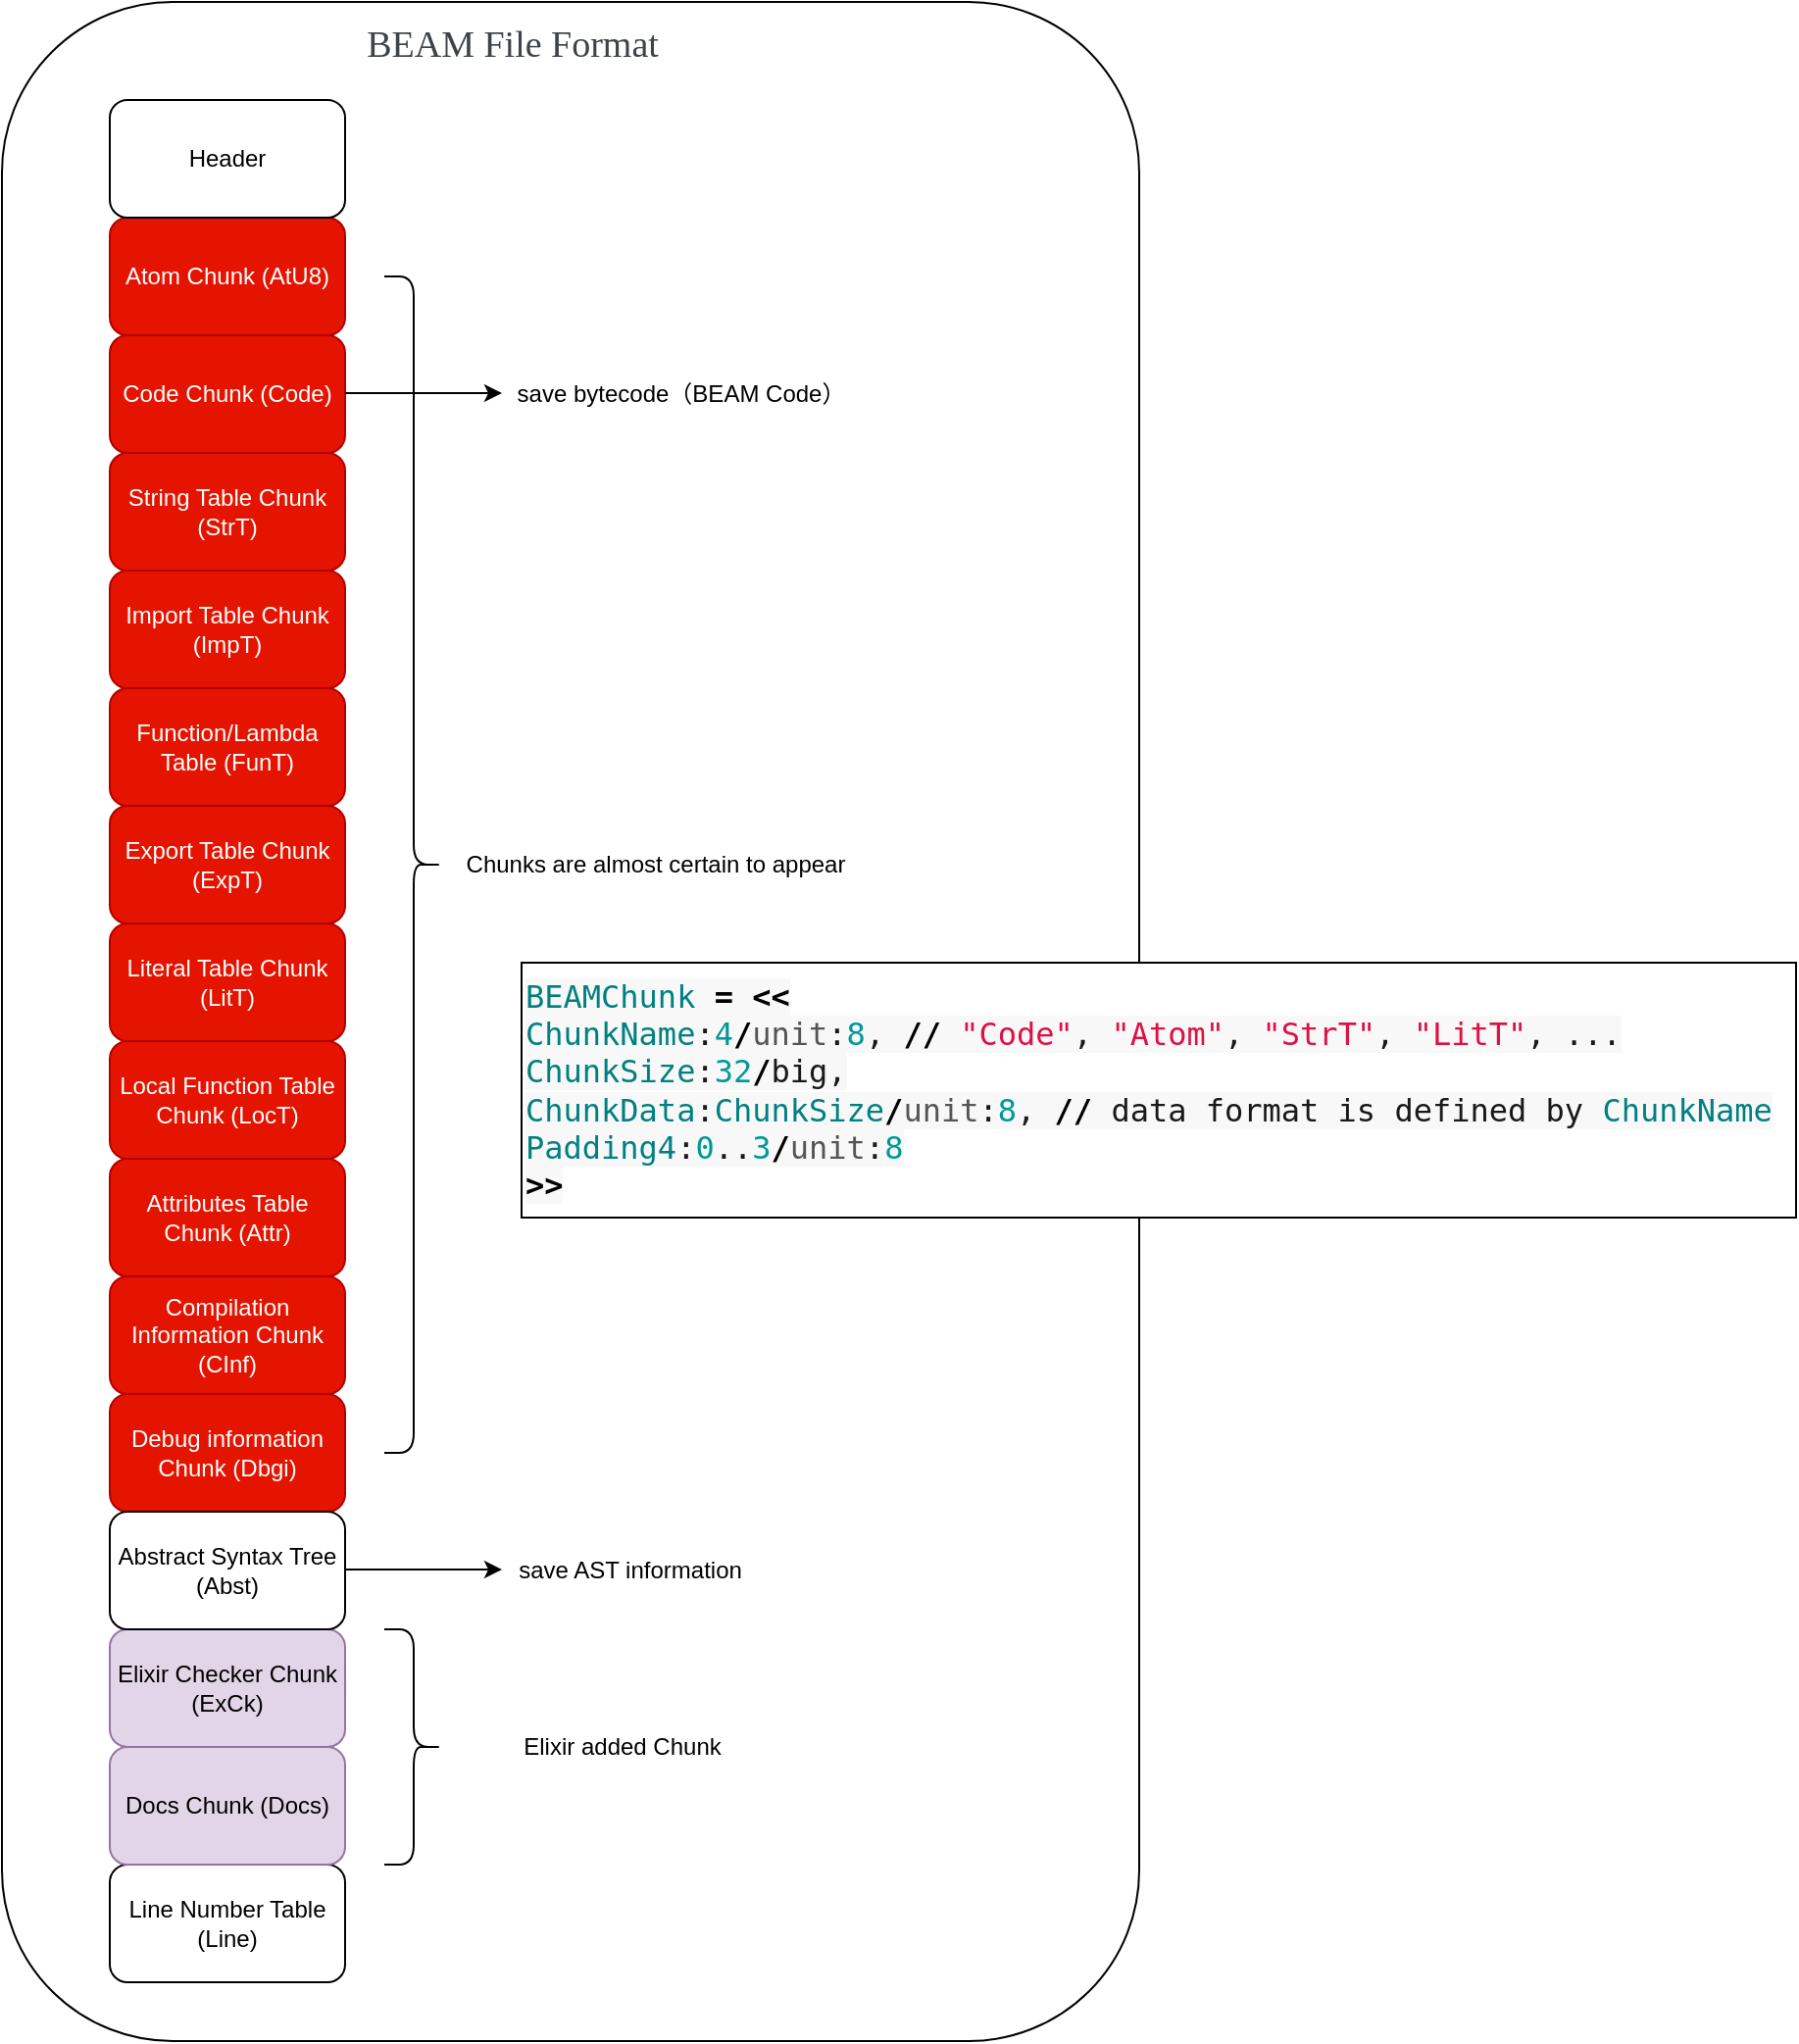 <mxfile version="20.2.3" type="device"><diagram id="6eky5CPYDRyxDR6982YN" name="第 1 页"><mxGraphModel dx="2062" dy="1265" grid="0" gridSize="10" guides="1" tooltips="1" connect="1" arrows="1" fold="1" page="1" pageScale="1" pageWidth="1654" pageHeight="2336" math="0" shadow="0"><root><mxCell id="0"/><mxCell id="1" parent="0"/><mxCell id="TYAWY2jXvBPL8-nqEJmu-40" value="" style="group" parent="1" vertex="1" connectable="0"><mxGeometry x="110" y="142" width="915" height="1040" as="geometry"/></mxCell><mxCell id="TYAWY2jXvBPL8-nqEJmu-3" value="" style="rounded=1;whiteSpace=wrap;html=1;" parent="TYAWY2jXvBPL8-nqEJmu-40" vertex="1"><mxGeometry width="580" height="1040" as="geometry"/></mxCell><mxCell id="TYAWY2jXvBPL8-nqEJmu-24" value="&lt;h1 style=&quot;font-family: &amp;#34;georgia&amp;#34; , serif ; font-weight: normal ; margin: 0px 0px 10px ; padding: 0px ; color: rgb(62 , 67 , 73) ; text-align: left ; background-color: rgb(255 , 255 , 255)&quot;&gt;&lt;font style=&quot;font-size: 19px&quot;&gt;BEAM File Format&lt;/font&gt;&lt;/h1&gt;" style="text;html=1;align=center;verticalAlign=middle;resizable=0;points=[];autosize=1;strokeColor=none;" parent="TYAWY2jXvBPL8-nqEJmu-40" vertex="1"><mxGeometry x="175" y="10" width="170" height="30" as="geometry"/></mxCell><mxCell id="TYAWY2jXvBPL8-nqEJmu-38" value="&lt;span class=&quot;nv&quot; style=&quot;box-sizing: border-box ; color: rgb(0 , 128 , 128) ; font-family: &amp;#34;droid sans mono&amp;#34; , &amp;#34;dejavu sans mono&amp;#34; , monospace ; font-size: 16px ; background-color: rgb(248 , 248 , 248)&quot;&gt;BEAMChunk&lt;/span&gt;&lt;span style=&quot;color: rgba(0 , 0 , 0 , 0.9) ; font-family: &amp;#34;droid sans mono&amp;#34; , &amp;#34;dejavu sans mono&amp;#34; , monospace ; font-size: 16px ; background-color: rgb(248 , 248 , 248)&quot;&gt; &lt;/span&gt;&lt;span class=&quot;o&quot; style=&quot;box-sizing: border-box ; font-weight: bold ; font-family: &amp;#34;droid sans mono&amp;#34; , &amp;#34;dejavu sans mono&amp;#34; , monospace ; font-size: 16px ; background-color: rgb(248 , 248 , 248)&quot;&gt;=&lt;/span&gt;&lt;span style=&quot;color: rgba(0 , 0 , 0 , 0.9) ; font-family: &amp;#34;droid sans mono&amp;#34; , &amp;#34;dejavu sans mono&amp;#34; , monospace ; font-size: 16px ; background-color: rgb(248 , 248 , 248)&quot;&gt; &lt;/span&gt;&lt;span class=&quot;o&quot; style=&quot;box-sizing: border-box ; font-weight: bold ; font-family: &amp;#34;droid sans mono&amp;#34; , &amp;#34;dejavu sans mono&amp;#34; , monospace ; font-size: 16px ; background-color: rgb(248 , 248 , 248)&quot;&gt;&amp;lt;&amp;lt;&lt;/span&gt;&lt;span style=&quot;color: rgba(0 , 0 , 0 , 0.9) ; font-family: &amp;#34;droid sans mono&amp;#34; , &amp;#34;dejavu sans mono&amp;#34; , monospace ; font-size: 16px ; background-color: rgb(248 , 248 , 248)&quot;&gt;&lt;br&gt;  &lt;/span&gt;&lt;span class=&quot;nv&quot; style=&quot;box-sizing: border-box ; color: rgb(0 , 128 , 128) ; font-family: &amp;#34;droid sans mono&amp;#34; , &amp;#34;dejavu sans mono&amp;#34; , monospace ; font-size: 16px ; background-color: rgb(248 , 248 , 248)&quot;&gt;ChunkName&lt;/span&gt;&lt;span class=&quot;p&quot; style=&quot;box-sizing: border-box ; color: rgba(0 , 0 , 0 , 0.9) ; font-family: &amp;#34;droid sans mono&amp;#34; , &amp;#34;dejavu sans mono&amp;#34; , monospace ; font-size: 16px ; background-color: rgb(248 , 248 , 248)&quot;&gt;:&lt;/span&gt;&lt;span class=&quot;mi&quot; style=&quot;box-sizing: border-box ; color: rgb(0 , 153 , 153) ; font-family: &amp;#34;droid sans mono&amp;#34; , &amp;#34;dejavu sans mono&amp;#34; , monospace ; font-size: 16px ; background-color: rgb(248 , 248 , 248)&quot;&gt;4&lt;/span&gt;&lt;span class=&quot;o&quot; style=&quot;box-sizing: border-box ; font-weight: bold ; font-family: &amp;#34;droid sans mono&amp;#34; , &amp;#34;dejavu sans mono&amp;#34; , monospace ; font-size: 16px ; background-color: rgb(248 , 248 , 248)&quot;&gt;/&lt;/span&gt;&lt;span class=&quot;nn&quot; style=&quot;box-sizing: border-box ; color: rgb(85 , 85 , 85) ; font-family: &amp;#34;droid sans mono&amp;#34; , &amp;#34;dejavu sans mono&amp;#34; , monospace ; font-size: 16px ; background-color: rgb(248 , 248 , 248)&quot;&gt;unit&lt;/span&gt;&lt;span class=&quot;p&quot; style=&quot;box-sizing: border-box ; color: rgba(0 , 0 , 0 , 0.9) ; font-family: &amp;#34;droid sans mono&amp;#34; , &amp;#34;dejavu sans mono&amp;#34; , monospace ; font-size: 16px ; background-color: rgb(248 , 248 , 248)&quot;&gt;:&lt;/span&gt;&lt;span class=&quot;mi&quot; style=&quot;box-sizing: border-box ; color: rgb(0 , 153 , 153) ; font-family: &amp;#34;droid sans mono&amp;#34; , &amp;#34;dejavu sans mono&amp;#34; , monospace ; font-size: 16px ; background-color: rgb(248 , 248 , 248)&quot;&gt;8&lt;/span&gt;&lt;span class=&quot;p&quot; style=&quot;box-sizing: border-box ; color: rgba(0 , 0 , 0 , 0.9) ; font-family: &amp;#34;droid sans mono&amp;#34; , &amp;#34;dejavu sans mono&amp;#34; , monospace ; font-size: 16px ; background-color: rgb(248 , 248 , 248)&quot;&gt;,&lt;/span&gt;&lt;span style=&quot;color: rgba(0 , 0 , 0 , 0.9) ; font-family: &amp;#34;droid sans mono&amp;#34; , &amp;#34;dejavu sans mono&amp;#34; , monospace ; font-size: 16px ; background-color: rgb(248 , 248 , 248)&quot;&gt;           &lt;/span&gt;&lt;span class=&quot;o&quot; style=&quot;box-sizing: border-box ; font-weight: bold ; font-family: &amp;#34;droid sans mono&amp;#34; , &amp;#34;dejavu sans mono&amp;#34; , monospace ; font-size: 16px ; background-color: rgb(248 , 248 , 248)&quot;&gt;//&lt;/span&gt;&lt;span style=&quot;color: rgba(0 , 0 , 0 , 0.9) ; font-family: &amp;#34;droid sans mono&amp;#34; , &amp;#34;dejavu sans mono&amp;#34; , monospace ; font-size: 16px ; background-color: rgb(248 , 248 , 248)&quot;&gt; &lt;/span&gt;&lt;span class=&quot;s&quot; style=&quot;box-sizing: border-box ; color: rgb(221 , 17 , 68) ; font-family: &amp;#34;droid sans mono&amp;#34; , &amp;#34;dejavu sans mono&amp;#34; , monospace ; font-size: 16px ; background-color: rgb(248 , 248 , 248)&quot;&gt;&quot;Code&quot;&lt;/span&gt;&lt;span class=&quot;p&quot; style=&quot;box-sizing: border-box ; color: rgba(0 , 0 , 0 , 0.9) ; font-family: &amp;#34;droid sans mono&amp;#34; , &amp;#34;dejavu sans mono&amp;#34; , monospace ; font-size: 16px ; background-color: rgb(248 , 248 , 248)&quot;&gt;,&lt;/span&gt;&lt;span style=&quot;color: rgba(0 , 0 , 0 , 0.9) ; font-family: &amp;#34;droid sans mono&amp;#34; , &amp;#34;dejavu sans mono&amp;#34; , monospace ; font-size: 16px ; background-color: rgb(248 , 248 , 248)&quot;&gt; &lt;/span&gt;&lt;span class=&quot;s&quot; style=&quot;box-sizing: border-box ; color: rgb(221 , 17 , 68) ; font-family: &amp;#34;droid sans mono&amp;#34; , &amp;#34;dejavu sans mono&amp;#34; , monospace ; font-size: 16px ; background-color: rgb(248 , 248 , 248)&quot;&gt;&quot;Atom&quot;&lt;/span&gt;&lt;span class=&quot;p&quot; style=&quot;box-sizing: border-box ; color: rgba(0 , 0 , 0 , 0.9) ; font-family: &amp;#34;droid sans mono&amp;#34; , &amp;#34;dejavu sans mono&amp;#34; , monospace ; font-size: 16px ; background-color: rgb(248 , 248 , 248)&quot;&gt;,&lt;/span&gt;&lt;span style=&quot;color: rgba(0 , 0 , 0 , 0.9) ; font-family: &amp;#34;droid sans mono&amp;#34; , &amp;#34;dejavu sans mono&amp;#34; , monospace ; font-size: 16px ; background-color: rgb(248 , 248 , 248)&quot;&gt; &lt;/span&gt;&lt;span class=&quot;s&quot; style=&quot;box-sizing: border-box ; color: rgb(221 , 17 , 68) ; font-family: &amp;#34;droid sans mono&amp;#34; , &amp;#34;dejavu sans mono&amp;#34; , monospace ; font-size: 16px ; background-color: rgb(248 , 248 , 248)&quot;&gt;&quot;StrT&quot;&lt;/span&gt;&lt;span class=&quot;p&quot; style=&quot;box-sizing: border-box ; color: rgba(0 , 0 , 0 , 0.9) ; font-family: &amp;#34;droid sans mono&amp;#34; , &amp;#34;dejavu sans mono&amp;#34; , monospace ; font-size: 16px ; background-color: rgb(248 , 248 , 248)&quot;&gt;,&lt;/span&gt;&lt;span style=&quot;color: rgba(0 , 0 , 0 , 0.9) ; font-family: &amp;#34;droid sans mono&amp;#34; , &amp;#34;dejavu sans mono&amp;#34; , monospace ; font-size: 16px ; background-color: rgb(248 , 248 , 248)&quot;&gt; &lt;/span&gt;&lt;span class=&quot;s&quot; style=&quot;box-sizing: border-box ; color: rgb(221 , 17 , 68) ; font-family: &amp;#34;droid sans mono&amp;#34; , &amp;#34;dejavu sans mono&amp;#34; , monospace ; font-size: 16px ; background-color: rgb(248 , 248 , 248)&quot;&gt;&quot;LitT&quot;&lt;/span&gt;&lt;span class=&quot;p&quot; style=&quot;box-sizing: border-box ; color: rgba(0 , 0 , 0 , 0.9) ; font-family: &amp;#34;droid sans mono&amp;#34; , &amp;#34;dejavu sans mono&amp;#34; , monospace ; font-size: 16px ; background-color: rgb(248 , 248 , 248)&quot;&gt;,&lt;/span&gt;&lt;span style=&quot;color: rgba(0 , 0 , 0 , 0.9) ; font-family: &amp;#34;droid sans mono&amp;#34; , &amp;#34;dejavu sans mono&amp;#34; , monospace ; font-size: 16px ; background-color: rgb(248 , 248 , 248)&quot;&gt; &lt;/span&gt;&lt;span class=&quot;p&quot; style=&quot;box-sizing: border-box ; color: rgba(0 , 0 , 0 , 0.9) ; font-family: &amp;#34;droid sans mono&amp;#34; , &amp;#34;dejavu sans mono&amp;#34; , monospace ; font-size: 16px ; background-color: rgb(248 , 248 , 248)&quot;&gt;...&lt;/span&gt;&lt;span style=&quot;color: rgba(0 , 0 , 0 , 0.9) ; font-family: &amp;#34;droid sans mono&amp;#34; , &amp;#34;dejavu sans mono&amp;#34; , monospace ; font-size: 16px ; background-color: rgb(248 , 248 , 248)&quot;&gt;&lt;br&gt;  &lt;/span&gt;&lt;span class=&quot;nv&quot; style=&quot;box-sizing: border-box ; color: rgb(0 , 128 , 128) ; font-family: &amp;#34;droid sans mono&amp;#34; , &amp;#34;dejavu sans mono&amp;#34; , monospace ; font-size: 16px ; background-color: rgb(248 , 248 , 248)&quot;&gt;ChunkSize&lt;/span&gt;&lt;span class=&quot;p&quot; style=&quot;box-sizing: border-box ; color: rgba(0 , 0 , 0 , 0.9) ; font-family: &amp;#34;droid sans mono&amp;#34; , &amp;#34;dejavu sans mono&amp;#34; , monospace ; font-size: 16px ; background-color: rgb(248 , 248 , 248)&quot;&gt;:&lt;/span&gt;&lt;span class=&quot;mi&quot; style=&quot;box-sizing: border-box ; color: rgb(0 , 153 , 153) ; font-family: &amp;#34;droid sans mono&amp;#34; , &amp;#34;dejavu sans mono&amp;#34; , monospace ; font-size: 16px ; background-color: rgb(248 , 248 , 248)&quot;&gt;32&lt;/span&gt;&lt;span class=&quot;o&quot; style=&quot;box-sizing: border-box ; font-weight: bold ; font-family: &amp;#34;droid sans mono&amp;#34; , &amp;#34;dejavu sans mono&amp;#34; , monospace ; font-size: 16px ; background-color: rgb(248 , 248 , 248)&quot;&gt;/&lt;/span&gt;&lt;span class=&quot;n&quot; style=&quot;box-sizing: border-box ; color: rgba(0 , 0 , 0 , 0.9) ; font-family: &amp;#34;droid sans mono&amp;#34; , &amp;#34;dejavu sans mono&amp;#34; , monospace ; font-size: 16px ; background-color: rgb(248 , 248 , 248)&quot;&gt;big&lt;/span&gt;&lt;span class=&quot;p&quot; style=&quot;box-sizing: border-box ; color: rgba(0 , 0 , 0 , 0.9) ; font-family: &amp;#34;droid sans mono&amp;#34; , &amp;#34;dejavu sans mono&amp;#34; , monospace ; font-size: 16px ; background-color: rgb(248 , 248 , 248)&quot;&gt;,&lt;/span&gt;&lt;span style=&quot;color: rgba(0 , 0 , 0 , 0.9) ; font-family: &amp;#34;droid sans mono&amp;#34; , &amp;#34;dejavu sans mono&amp;#34; , monospace ; font-size: 16px ; background-color: rgb(248 , 248 , 248)&quot;&gt;&lt;br&gt;  &lt;/span&gt;&lt;span class=&quot;nv&quot; style=&quot;box-sizing: border-box ; color: rgb(0 , 128 , 128) ; font-family: &amp;#34;droid sans mono&amp;#34; , &amp;#34;dejavu sans mono&amp;#34; , monospace ; font-size: 16px ; background-color: rgb(248 , 248 , 248)&quot;&gt;ChunkData&lt;/span&gt;&lt;span class=&quot;p&quot; style=&quot;box-sizing: border-box ; color: rgba(0 , 0 , 0 , 0.9) ; font-family: &amp;#34;droid sans mono&amp;#34; , &amp;#34;dejavu sans mono&amp;#34; , monospace ; font-size: 16px ; background-color: rgb(248 , 248 , 248)&quot;&gt;:&lt;/span&gt;&lt;span class=&quot;nv&quot; style=&quot;box-sizing: border-box ; color: rgb(0 , 128 , 128) ; font-family: &amp;#34;droid sans mono&amp;#34; , &amp;#34;dejavu sans mono&amp;#34; , monospace ; font-size: 16px ; background-color: rgb(248 , 248 , 248)&quot;&gt;ChunkSize&lt;/span&gt;&lt;span class=&quot;o&quot; style=&quot;box-sizing: border-box ; font-weight: bold ; font-family: &amp;#34;droid sans mono&amp;#34; , &amp;#34;dejavu sans mono&amp;#34; , monospace ; font-size: 16px ; background-color: rgb(248 , 248 , 248)&quot;&gt;/&lt;/span&gt;&lt;span class=&quot;nn&quot; style=&quot;box-sizing: border-box ; color: rgb(85 , 85 , 85) ; font-family: &amp;#34;droid sans mono&amp;#34; , &amp;#34;dejavu sans mono&amp;#34; , monospace ; font-size: 16px ; background-color: rgb(248 , 248 , 248)&quot;&gt;unit&lt;/span&gt;&lt;span class=&quot;p&quot; style=&quot;box-sizing: border-box ; color: rgba(0 , 0 , 0 , 0.9) ; font-family: &amp;#34;droid sans mono&amp;#34; , &amp;#34;dejavu sans mono&amp;#34; , monospace ; font-size: 16px ; background-color: rgb(248 , 248 , 248)&quot;&gt;:&lt;/span&gt;&lt;span class=&quot;mi&quot; style=&quot;box-sizing: border-box ; color: rgb(0 , 153 , 153) ; font-family: &amp;#34;droid sans mono&amp;#34; , &amp;#34;dejavu sans mono&amp;#34; , monospace ; font-size: 16px ; background-color: rgb(248 , 248 , 248)&quot;&gt;8&lt;/span&gt;&lt;span class=&quot;p&quot; style=&quot;box-sizing: border-box ; color: rgba(0 , 0 , 0 , 0.9) ; font-family: &amp;#34;droid sans mono&amp;#34; , &amp;#34;dejavu sans mono&amp;#34; , monospace ; font-size: 16px ; background-color: rgb(248 , 248 , 248)&quot;&gt;,&lt;/span&gt;&lt;span style=&quot;color: rgba(0 , 0 , 0 , 0.9) ; font-family: &amp;#34;droid sans mono&amp;#34; , &amp;#34;dejavu sans mono&amp;#34; , monospace ; font-size: 16px ; background-color: rgb(248 , 248 , 248)&quot;&gt;   &lt;/span&gt;&lt;span class=&quot;o&quot; style=&quot;box-sizing: border-box ; font-weight: bold ; font-family: &amp;#34;droid sans mono&amp;#34; , &amp;#34;dejavu sans mono&amp;#34; , monospace ; font-size: 16px ; background-color: rgb(248 , 248 , 248)&quot;&gt;//&lt;/span&gt;&lt;span style=&quot;color: rgba(0 , 0 , 0 , 0.9) ; font-family: &amp;#34;droid sans mono&amp;#34; , &amp;#34;dejavu sans mono&amp;#34; , monospace ; font-size: 16px ; background-color: rgb(248 , 248 , 248)&quot;&gt; &lt;/span&gt;&lt;span class=&quot;n&quot; style=&quot;box-sizing: border-box ; color: rgba(0 , 0 , 0 , 0.9) ; font-family: &amp;#34;droid sans mono&amp;#34; , &amp;#34;dejavu sans mono&amp;#34; , monospace ; font-size: 16px ; background-color: rgb(248 , 248 , 248)&quot;&gt;data&lt;/span&gt;&lt;span style=&quot;color: rgba(0 , 0 , 0 , 0.9) ; font-family: &amp;#34;droid sans mono&amp;#34; , &amp;#34;dejavu sans mono&amp;#34; , monospace ; font-size: 16px ; background-color: rgb(248 , 248 , 248)&quot;&gt; &lt;/span&gt;&lt;span class=&quot;n&quot; style=&quot;box-sizing: border-box ; color: rgba(0 , 0 , 0 , 0.9) ; font-family: &amp;#34;droid sans mono&amp;#34; , &amp;#34;dejavu sans mono&amp;#34; , monospace ; font-size: 16px ; background-color: rgb(248 , 248 , 248)&quot;&gt;format&lt;/span&gt;&lt;span style=&quot;color: rgba(0 , 0 , 0 , 0.9) ; font-family: &amp;#34;droid sans mono&amp;#34; , &amp;#34;dejavu sans mono&amp;#34; , monospace ; font-size: 16px ; background-color: rgb(248 , 248 , 248)&quot;&gt; &lt;/span&gt;&lt;span class=&quot;n&quot; style=&quot;box-sizing: border-box ; color: rgba(0 , 0 , 0 , 0.9) ; font-family: &amp;#34;droid sans mono&amp;#34; , &amp;#34;dejavu sans mono&amp;#34; , monospace ; font-size: 16px ; background-color: rgb(248 , 248 , 248)&quot;&gt;is&lt;/span&gt;&lt;span style=&quot;color: rgba(0 , 0 , 0 , 0.9) ; font-family: &amp;#34;droid sans mono&amp;#34; , &amp;#34;dejavu sans mono&amp;#34; , monospace ; font-size: 16px ; background-color: rgb(248 , 248 , 248)&quot;&gt; &lt;/span&gt;&lt;span class=&quot;n&quot; style=&quot;box-sizing: border-box ; color: rgba(0 , 0 , 0 , 0.9) ; font-family: &amp;#34;droid sans mono&amp;#34; , &amp;#34;dejavu sans mono&amp;#34; , monospace ; font-size: 16px ; background-color: rgb(248 , 248 , 248)&quot;&gt;defined&lt;/span&gt;&lt;span style=&quot;color: rgba(0 , 0 , 0 , 0.9) ; font-family: &amp;#34;droid sans mono&amp;#34; , &amp;#34;dejavu sans mono&amp;#34; , monospace ; font-size: 16px ; background-color: rgb(248 , 248 , 248)&quot;&gt; &lt;/span&gt;&lt;span class=&quot;n&quot; style=&quot;box-sizing: border-box ; color: rgba(0 , 0 , 0 , 0.9) ; font-family: &amp;#34;droid sans mono&amp;#34; , &amp;#34;dejavu sans mono&amp;#34; , monospace ; font-size: 16px ; background-color: rgb(248 , 248 , 248)&quot;&gt;by&lt;/span&gt;&lt;span style=&quot;color: rgba(0 , 0 , 0 , 0.9) ; font-family: &amp;#34;droid sans mono&amp;#34; , &amp;#34;dejavu sans mono&amp;#34; , monospace ; font-size: 16px ; background-color: rgb(248 , 248 , 248)&quot;&gt; &lt;/span&gt;&lt;span class=&quot;nv&quot; style=&quot;box-sizing: border-box ; color: rgb(0 , 128 , 128) ; font-family: &amp;#34;droid sans mono&amp;#34; , &amp;#34;dejavu sans mono&amp;#34; , monospace ; font-size: 16px ; background-color: rgb(248 , 248 , 248)&quot;&gt;ChunkName&lt;/span&gt;&lt;span style=&quot;color: rgba(0 , 0 , 0 , 0.9) ; font-family: &amp;#34;droid sans mono&amp;#34; , &amp;#34;dejavu sans mono&amp;#34; , monospace ; font-size: 16px ; background-color: rgb(248 , 248 , 248)&quot;&gt;&lt;br&gt;  &lt;/span&gt;&lt;span class=&quot;nv&quot; style=&quot;box-sizing: border-box ; color: rgb(0 , 128 , 128) ; font-family: &amp;#34;droid sans mono&amp;#34; , &amp;#34;dejavu sans mono&amp;#34; , monospace ; font-size: 16px ; background-color: rgb(248 , 248 , 248)&quot;&gt;Padding4&lt;/span&gt;&lt;span class=&quot;p&quot; style=&quot;box-sizing: border-box ; color: rgba(0 , 0 , 0 , 0.9) ; font-family: &amp;#34;droid sans mono&amp;#34; , &amp;#34;dejavu sans mono&amp;#34; , monospace ; font-size: 16px ; background-color: rgb(248 , 248 , 248)&quot;&gt;:&lt;/span&gt;&lt;span class=&quot;mi&quot; style=&quot;box-sizing: border-box ; color: rgb(0 , 153 , 153) ; font-family: &amp;#34;droid sans mono&amp;#34; , &amp;#34;dejavu sans mono&amp;#34; , monospace ; font-size: 16px ; background-color: rgb(248 , 248 , 248)&quot;&gt;0&lt;/span&gt;&lt;span class=&quot;p&quot; style=&quot;box-sizing: border-box ; color: rgba(0 , 0 , 0 , 0.9) ; font-family: &amp;#34;droid sans mono&amp;#34; , &amp;#34;dejavu sans mono&amp;#34; , monospace ; font-size: 16px ; background-color: rgb(248 , 248 , 248)&quot;&gt;..&lt;/span&gt;&lt;span class=&quot;mi&quot; style=&quot;box-sizing: border-box ; color: rgb(0 , 153 , 153) ; font-family: &amp;#34;droid sans mono&amp;#34; , &amp;#34;dejavu sans mono&amp;#34; , monospace ; font-size: 16px ; background-color: rgb(248 , 248 , 248)&quot;&gt;3&lt;/span&gt;&lt;span class=&quot;o&quot; style=&quot;box-sizing: border-box ; font-weight: bold ; font-family: &amp;#34;droid sans mono&amp;#34; , &amp;#34;dejavu sans mono&amp;#34; , monospace ; font-size: 16px ; background-color: rgb(248 , 248 , 248)&quot;&gt;/&lt;/span&gt;&lt;span class=&quot;nn&quot; style=&quot;box-sizing: border-box ; color: rgb(85 , 85 , 85) ; font-family: &amp;#34;droid sans mono&amp;#34; , &amp;#34;dejavu sans mono&amp;#34; , monospace ; font-size: 16px ; background-color: rgb(248 , 248 , 248)&quot;&gt;unit&lt;/span&gt;&lt;span class=&quot;p&quot; style=&quot;box-sizing: border-box ; color: rgba(0 , 0 , 0 , 0.9) ; font-family: &amp;#34;droid sans mono&amp;#34; , &amp;#34;dejavu sans mono&amp;#34; , monospace ; font-size: 16px ; background-color: rgb(248 , 248 , 248)&quot;&gt;:&lt;/span&gt;&lt;span class=&quot;mi&quot; style=&quot;box-sizing: border-box ; color: rgb(0 , 153 , 153) ; font-family: &amp;#34;droid sans mono&amp;#34; , &amp;#34;dejavu sans mono&amp;#34; , monospace ; font-size: 16px ; background-color: rgb(248 , 248 , 248)&quot;&gt;8&lt;/span&gt;&lt;span style=&quot;color: rgba(0 , 0 , 0 , 0.9) ; font-family: &amp;#34;droid sans mono&amp;#34; , &amp;#34;dejavu sans mono&amp;#34; , monospace ; font-size: 16px ; background-color: rgb(248 , 248 , 248)&quot;&gt;&lt;br&gt;&lt;/span&gt;&lt;span class=&quot;o&quot; style=&quot;box-sizing: border-box ; font-weight: bold ; font-family: &amp;#34;droid sans mono&amp;#34; , &amp;#34;dejavu sans mono&amp;#34; , monospace ; font-size: 16px ; background-color: rgb(248 , 248 , 248)&quot;&gt;&amp;gt;&amp;gt;&lt;/span&gt;" style="rounded=0;whiteSpace=wrap;html=1;align=left;" parent="TYAWY2jXvBPL8-nqEJmu-40" vertex="1"><mxGeometry x="265" y="490" width="650" height="130" as="geometry"/></mxCell><mxCell id="TYAWY2jXvBPL8-nqEJmu-39" value="" style="group" parent="TYAWY2jXvBPL8-nqEJmu-40" vertex="1" connectable="0"><mxGeometry x="55" y="50" width="383" height="960" as="geometry"/></mxCell><mxCell id="TYAWY2jXvBPL8-nqEJmu-4" value="Atom Chunk (AtU8)" style="rounded=1;whiteSpace=wrap;html=1;fillColor=#e51400;strokeColor=#B20000;fontColor=#ffffff;" parent="TYAWY2jXvBPL8-nqEJmu-39" vertex="1"><mxGeometry y="60" width="120" height="60" as="geometry"/></mxCell><mxCell id="TYAWY2jXvBPL8-nqEJmu-5" value="Code Chunk (Code)" style="rounded=1;whiteSpace=wrap;html=1;fillColor=#e51400;strokeColor=#B20000;fontColor=#ffffff;" parent="TYAWY2jXvBPL8-nqEJmu-39" vertex="1"><mxGeometry y="120" width="120" height="60" as="geometry"/></mxCell><mxCell id="TYAWY2jXvBPL8-nqEJmu-6" value="Debug information Chunk (Dbgi)" style="rounded=1;whiteSpace=wrap;html=1;fillColor=#e51400;strokeColor=#B20000;fontColor=#ffffff;" parent="TYAWY2jXvBPL8-nqEJmu-39" vertex="1"><mxGeometry y="660" width="120" height="60" as="geometry"/></mxCell><mxCell id="TYAWY2jXvBPL8-nqEJmu-10" value="String Table Chunk (StrT)" style="rounded=1;whiteSpace=wrap;html=1;fillColor=#e51400;strokeColor=#B20000;fontColor=#ffffff;" parent="TYAWY2jXvBPL8-nqEJmu-39" vertex="1"><mxGeometry y="180" width="120" height="60" as="geometry"/></mxCell><mxCell id="TYAWY2jXvBPL8-nqEJmu-11" value="Compilation Information Chunk (CInf)" style="rounded=1;whiteSpace=wrap;html=1;fillColor=#e51400;strokeColor=#B20000;fontColor=#ffffff;" parent="TYAWY2jXvBPL8-nqEJmu-39" vertex="1"><mxGeometry y="600" width="120" height="60" as="geometry"/></mxCell><mxCell id="TYAWY2jXvBPL8-nqEJmu-13" value="Import Table Chunk (ImpT)" style="rounded=1;whiteSpace=wrap;html=1;fillColor=#e51400;strokeColor=#B20000;fontColor=#ffffff;" parent="TYAWY2jXvBPL8-nqEJmu-39" vertex="1"><mxGeometry y="240" width="120" height="60" as="geometry"/></mxCell><mxCell id="TYAWY2jXvBPL8-nqEJmu-14" value="Export Table Chunk (ExpT)" style="rounded=1;whiteSpace=wrap;html=1;fillColor=#e51400;strokeColor=#B20000;fontColor=#ffffff;" parent="TYAWY2jXvBPL8-nqEJmu-39" vertex="1"><mxGeometry y="360" width="120" height="60" as="geometry"/></mxCell><mxCell id="TYAWY2jXvBPL8-nqEJmu-15" value="Literal Table Chunk (LitT)" style="rounded=1;whiteSpace=wrap;html=1;fillColor=#e51400;strokeColor=#B20000;fontColor=#ffffff;" parent="TYAWY2jXvBPL8-nqEJmu-39" vertex="1"><mxGeometry y="420" width="120" height="60" as="geometry"/></mxCell><mxCell id="TYAWY2jXvBPL8-nqEJmu-16" value="Local Function Table Chunk (LocT)" style="rounded=1;whiteSpace=wrap;html=1;fillColor=#e51400;strokeColor=#B20000;fontColor=#ffffff;" parent="TYAWY2jXvBPL8-nqEJmu-39" vertex="1"><mxGeometry y="480" width="120" height="60" as="geometry"/></mxCell><mxCell id="TYAWY2jXvBPL8-nqEJmu-17" value="Attributes Table Chunk (Attr)" style="rounded=1;whiteSpace=wrap;html=1;fillColor=#e51400;strokeColor=#B20000;fontColor=#ffffff;" parent="TYAWY2jXvBPL8-nqEJmu-39" vertex="1"><mxGeometry y="540" width="120" height="60" as="geometry"/></mxCell><mxCell id="TYAWY2jXvBPL8-nqEJmu-18" value="Line Number Table (Line)" style="rounded=1;whiteSpace=wrap;html=1;" parent="TYAWY2jXvBPL8-nqEJmu-39" vertex="1"><mxGeometry y="900" width="120" height="60" as="geometry"/></mxCell><mxCell id="TYAWY2jXvBPL8-nqEJmu-19" value="Docs Chunk (Docs)" style="rounded=1;whiteSpace=wrap;html=1;fillColor=#e1d5e7;strokeColor=#9673a6;" parent="TYAWY2jXvBPL8-nqEJmu-39" vertex="1"><mxGeometry y="840" width="120" height="60" as="geometry"/></mxCell><mxCell id="TYAWY2jXvBPL8-nqEJmu-20" value="Elixir Checker Chunk (ExCk)" style="rounded=1;whiteSpace=wrap;html=1;fillColor=#e1d5e7;strokeColor=#9673a6;" parent="TYAWY2jXvBPL8-nqEJmu-39" vertex="1"><mxGeometry y="780" width="120" height="60" as="geometry"/></mxCell><mxCell id="TYAWY2jXvBPL8-nqEJmu-21" value="" style="shape=curlyBracket;whiteSpace=wrap;html=1;rounded=1;flipH=1;" parent="TYAWY2jXvBPL8-nqEJmu-39" vertex="1"><mxGeometry x="140" y="90" width="30" height="600" as="geometry"/></mxCell><mxCell id="TYAWY2jXvBPL8-nqEJmu-25" value="Header" style="rounded=1;whiteSpace=wrap;html=1;" parent="TYAWY2jXvBPL8-nqEJmu-39" vertex="1"><mxGeometry width="120" height="60" as="geometry"/></mxCell><mxCell id="TYAWY2jXvBPL8-nqEJmu-26" value="Chunks are almost certain to appear" style="text;html=1;align=center;verticalAlign=middle;resizable=0;points=[];autosize=1;strokeColor=none;" parent="TYAWY2jXvBPL8-nqEJmu-39" vertex="1"><mxGeometry x="172" y="377" width="211" height="26" as="geometry"/></mxCell><mxCell id="TYAWY2jXvBPL8-nqEJmu-28" value="Abstract Syntax Tree (Abst)" style="rounded=1;whiteSpace=wrap;html=1;" parent="TYAWY2jXvBPL8-nqEJmu-39" vertex="1"><mxGeometry y="720" width="120" height="60" as="geometry"/></mxCell><mxCell id="TYAWY2jXvBPL8-nqEJmu-29" value="Function/Lambda Table (FunT)" style="rounded=1;whiteSpace=wrap;html=1;fillColor=#e51400;strokeColor=#B20000;fontColor=#ffffff;" parent="TYAWY2jXvBPL8-nqEJmu-39" vertex="1"><mxGeometry y="300" width="120" height="60" as="geometry"/></mxCell><mxCell id="TYAWY2jXvBPL8-nqEJmu-30" value="save AST information" style="text;html=1;align=center;verticalAlign=middle;resizable=0;points=[];autosize=1;strokeColor=none;" parent="TYAWY2jXvBPL8-nqEJmu-39" vertex="1"><mxGeometry x="199" y="737" width="132" height="26" as="geometry"/></mxCell><mxCell id="TYAWY2jXvBPL8-nqEJmu-31" value="" style="endArrow=classic;html=1;" parent="TYAWY2jXvBPL8-nqEJmu-39" edge="1"><mxGeometry width="50" height="50" relative="1" as="geometry"><mxPoint x="120" y="749.5" as="sourcePoint"/><mxPoint x="200" y="749.5" as="targetPoint"/></mxGeometry></mxCell><mxCell id="TYAWY2jXvBPL8-nqEJmu-33" value="" style="endArrow=classic;html=1;" parent="TYAWY2jXvBPL8-nqEJmu-39" edge="1"><mxGeometry width="50" height="50" relative="1" as="geometry"><mxPoint x="120" y="149.5" as="sourcePoint"/><mxPoint x="200" y="149.5" as="targetPoint"/></mxGeometry></mxCell><mxCell id="TYAWY2jXvBPL8-nqEJmu-34" value="save bytecode（BEAM Code）" style="text;html=1;align=center;verticalAlign=middle;resizable=0;points=[];autosize=1;strokeColor=none;" parent="TYAWY2jXvBPL8-nqEJmu-39" vertex="1"><mxGeometry x="198" y="137" width="185" height="26" as="geometry"/></mxCell><mxCell id="TYAWY2jXvBPL8-nqEJmu-35" value="" style="shape=curlyBracket;whiteSpace=wrap;html=1;rounded=1;flipH=1;" parent="TYAWY2jXvBPL8-nqEJmu-39" vertex="1"><mxGeometry x="140" y="780" width="30" height="120" as="geometry"/></mxCell><mxCell id="TYAWY2jXvBPL8-nqEJmu-36" value="Elixir added Chunk" style="text;html=1;align=center;verticalAlign=middle;resizable=0;points=[];autosize=1;strokeColor=none;" parent="TYAWY2jXvBPL8-nqEJmu-39" vertex="1"><mxGeometry x="201" y="827" width="119" height="26" as="geometry"/></mxCell></root></mxGraphModel></diagram></mxfile>
